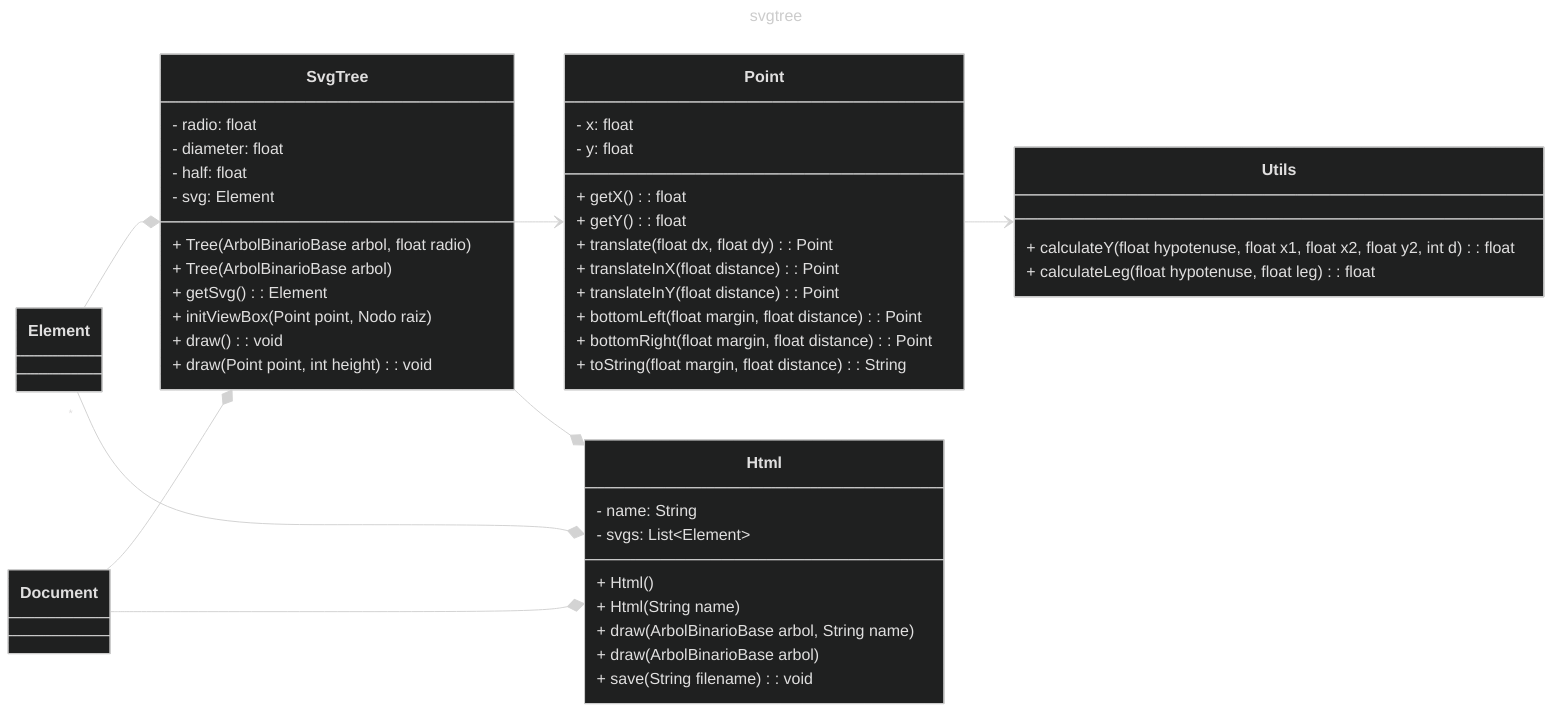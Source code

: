 ---
title: svgtree
---

%%{ init: { "theme": "dark" } }%%

classDiagram
    direction LR
        SvgTree --> Point
        SvgTree --* Html
        Element --* SvgTree
        Document --* SvgTree
        Point --> Utils
        Document --* Html
        Element "*" --* Html
        class Html {
            - name: String
            - svgs: List~Element~
            + Html()
            + Html(String name)
            + draw(ArbolBinarioBase arbol, String name)
            + draw(ArbolBinarioBase arbol)
            + save(String filename): void
        }
        class SvgTree {
            - radio: float
            - diameter: float
            - half: float
            - svg: Element
            + Tree(ArbolBinarioBase arbol, float radio)
            + Tree(ArbolBinarioBase arbol)
            + getSvg(): Element
            + initViewBox(Point point, Nodo raiz)
            + draw(): void
            + draw(Point point, int height): void
        }
        class Point {
            - x: float
            - y: float
            + getX(): float
            + getY(): float
            + translate(float dx, float dy): Point
            + translateInX(float distance): Point
            + translateInY(float distance): Point
            + bottomLeft(float margin, float distance): Point
            + bottomRight(float margin, float distance): Point
            + toString(float margin, float distance): String
        }
        class Utils {
            + calculateY(float hypotenuse, float x1, float x2, float y2, int d): float
            + calculateLeg(float hypotenuse, float leg): float
        }